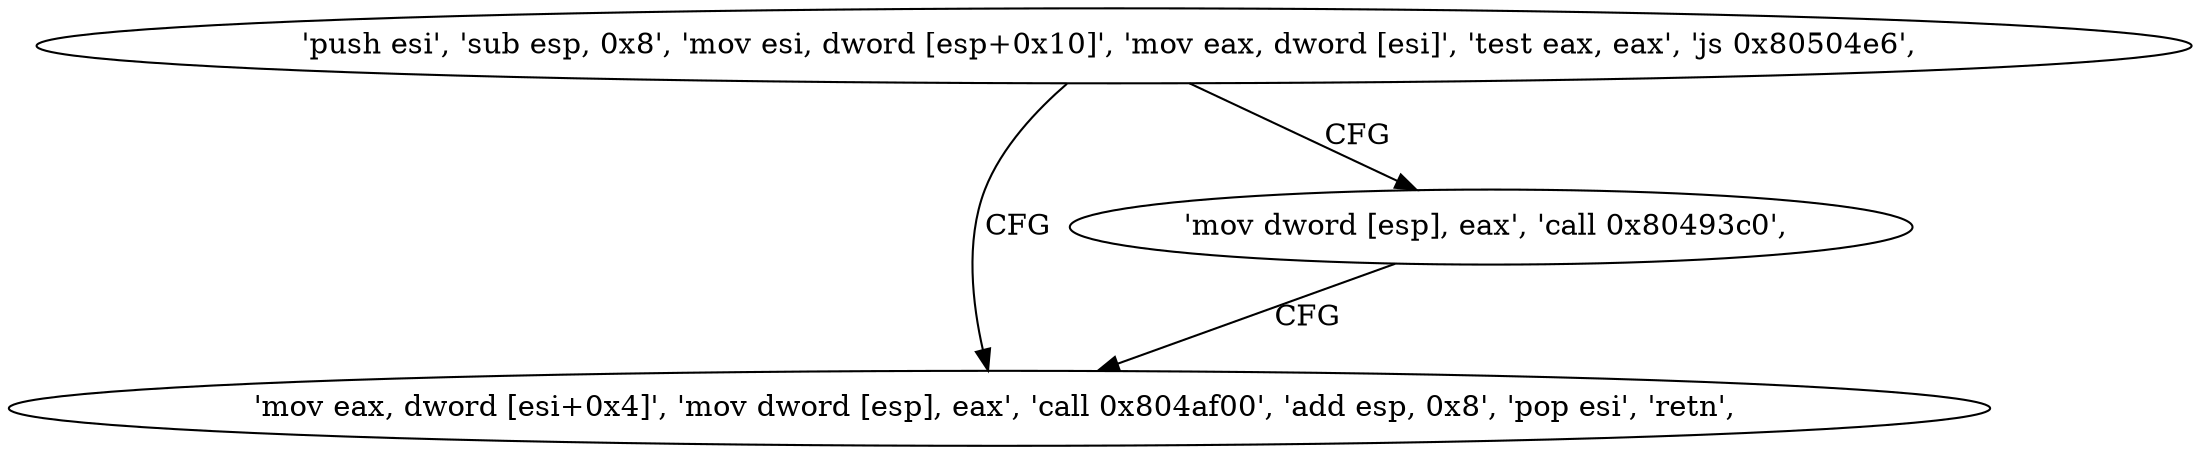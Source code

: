 digraph "func" {
"134546640" [label = "'push esi', 'sub esp, 0x8', 'mov esi, dword [esp+0x10]', 'mov eax, dword [esi]', 'test eax, eax', 'js 0x80504e6', " ]
"134546662" [label = "'mov eax, dword [esi+0x4]', 'mov dword [esp], eax', 'call 0x804af00', 'add esp, 0x8', 'pop esi', 'retn', " ]
"134546654" [label = "'mov dword [esp], eax', 'call 0x80493c0', " ]
"134546640" -> "134546662" [ label = "CFG" ]
"134546640" -> "134546654" [ label = "CFG" ]
"134546654" -> "134546662" [ label = "CFG" ]
}
